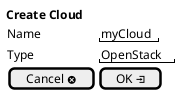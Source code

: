 @startuml

salt
{
  **Create Cloud**
  {
      Name | "myCloud"
      Type | "OpenStack"
      [ Cancel <&circle-x>] | [ OK <&account-login> ]
  }
}

@enduml
